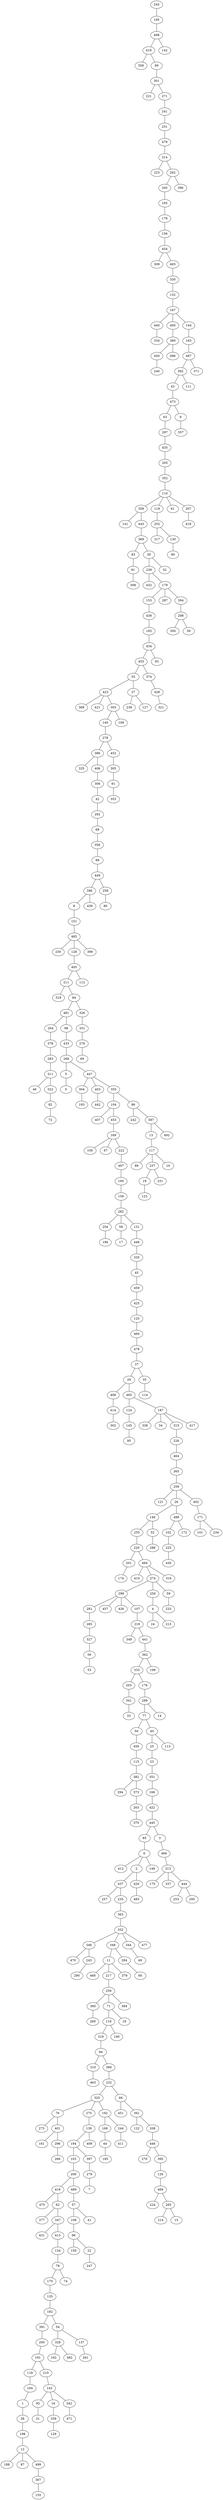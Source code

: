 graph G {
  245;
  195;
  498;
  419;
  358;
  99;
  301;
  221;
  271;
  241;
  251;
  479;
  314;
  223;
  262;
  345;
  165;
  178;
  156;
  454;
  309;
  493;
  330;
  132;
  167;
  440;
  334;
  400;
  380;
  450;
  240;
  496;
  144;
  163;
  487;
  392;
  43;
  473;
  63;
  297;
  435;
  205;
  352;
  110;
  359;
  141;
  443;
  369;
  83;
  81;
  308;
  30;
  239;
  432;
  179;
  153;
  438;
  183;
  434;
  455;
  55;
  423;
  368;
  421;
  303;
  140;
  278;
  386;
  325;
  406;
  306;
  42;
  292;
  68;
  356;
  88;
  449;
  286;
  8;
  151;
  485;
  230;
  128;
  405;
  211;
  318;
  84;
  481;
  204;
  378;
  283;
  311;
  46;
  322;
  82;
  72;
  98;
  433;
  268;
  5;
  0;
  447;
  304;
  193;
  403;
  442;
  355;
  104;
  407;
  453;
  169;
  100;
  67;
  222;
  497;
  160;
  159;
  282;
  254;
  196;
  58;
  17;
  131;
  448;
  335;
  45;
  459;
  425;
  125;
  460;
  478;
  37;
  29;
  408;
  414;
  302;
  465;
  124;
  145;
  95;
  187;
  338;
  34;
  315;
  226;
  464;
  365;
  256;
  121;
  26;
  146;
  255;
  220;
  201;
  174;
  494;
  410;
  274;
  299;
  281;
  285;
  327;
  56;
  53;
  457;
  426;
  107;
  219;
  349;
  441;
  362;
  333;
  203;
  341;
  33;
  176;
  289;
  77;
  50;
  456;
  115;
  382;
  294;
  373;
  263;
  370;
  40;
  25;
  23;
  351;
  166;
  422;
  445;
  85;
  6;
  412;
  2;
  437;
  257;
  235;
  363;
  332;
  346;
  470;
  243;
  290;
  348;
  11;
  468;
  217;
  259;
  360;
  269;
  71;
  116;
  319;
  94;
  310;
  463;
  366;
  232;
  320;
  76;
  273;
  401;
  161;
  296;
  266;
  275;
  139;
  194;
  103;
  209;
  416;
  475;
  62;
  377;
  347;
  431;
  413;
  134;
  78;
  170;
  135;
  182;
  391;
  200;
  191;
  118;
  164;
  1;
  38;
  198;
  12;
  188;
  87;
  499;
  367;
  155;
  210;
  143;
  92;
  31;
  16;
  339;
  129;
  342;
  471;
  54;
  328;
  162;
  482;
  137;
  261;
  74;
  489;
  57;
  108;
  96;
  150;
  22;
  247;
  41;
  397;
  279;
  7;
  409;
  192;
  168;
  44;
  185;
  244;
  411;
  66;
  451;
  361;
  122;
  208;
  446;
  270;
  395;
  126;
  469;
  224;
  265;
  214;
  15;
  190;
  18;
  384;
  379;
  284;
  60;
  344;
  49;
  477;
  420;
  483;
  148;
  3;
  466;
  313;
  175;
  337;
  444;
  253;
  295;
  113;
  14;
  199;
  250;
  4;
  24;
  213;
  59;
  233;
  316;
  52;
  288;
  488;
  102;
  225;
  430;
  172;
  402;
  171;
  101;
  234;
  417;
  35;
  114;
  86;
  242;
  387;
  13;
  117;
  89;
  237;
  19;
  123;
  231;
  10;
  492;
  326;
  331;
  276;
  69;
  112;
  399;
  439;
  258;
  80;
  452;
  305;
  91;
  353;
  109;
  27;
  238;
  127;
  374;
  428;
  321;
  93;
  287;
  394;
  298;
  300;
  39;
  32;
  119;
  252;
  317;
  130;
  90;
  61;
  207;
  418;
  9;
  357;
  111;
  371;
  396;
  142;
   245 -- 195;
   195 -- 498;
   498 -- 419;
   419 -- 358;
   419 -- 99;
   99 -- 301;
   301 -- 221;
   301 -- 271;
   271 -- 241;
   241 -- 251;
   251 -- 479;
   479 -- 314;
   314 -- 223;
   314 -- 262;
   262 -- 345;
   345 -- 165;
   165 -- 178;
   178 -- 156;
   156 -- 454;
   454 -- 309;
   454 -- 493;
   493 -- 330;
   330 -- 132;
   132 -- 167;
   167 -- 440;
   440 -- 334;
   167 -- 400;
   400 -- 380;
   380 -- 450;
   450 -- 240;
   380 -- 496;
   167 -- 144;
   144 -- 163;
   163 -- 487;
   487 -- 392;
   392 -- 43;
   43 -- 473;
   473 -- 63;
   63 -- 297;
   297 -- 435;
   435 -- 205;
   205 -- 352;
   352 -- 110;
   110 -- 359;
   359 -- 141;
   359 -- 443;
   443 -- 369;
   369 -- 83;
   83 -- 81;
   81 -- 308;
   369 -- 30;
   30 -- 239;
   239 -- 432;
   239 -- 179;
   179 -- 153;
   153 -- 438;
   438 -- 183;
   183 -- 434;
   434 -- 455;
   455 -- 55;
   55 -- 423;
   423 -- 368;
   423 -- 421;
   423 -- 303;
   303 -- 140;
   140 -- 278;
   278 -- 386;
   386 -- 325;
   386 -- 406;
   406 -- 306;
   306 -- 42;
   42 -- 292;
   292 -- 68;
   68 -- 356;
   356 -- 88;
   88 -- 449;
   449 -- 286;
   286 -- 8;
   8 -- 151;
   151 -- 485;
   485 -- 230;
   485 -- 128;
   128 -- 405;
   405 -- 211;
   211 -- 318;
   211 -- 84;
   84 -- 481;
   481 -- 204;
   204 -- 378;
   378 -- 283;
   283 -- 311;
   311 -- 46;
   311 -- 322;
   322 -- 82;
   82 -- 72;
   481 -- 98;
   98 -- 433;
   433 -- 268;
   268 -- 5;
   5 -- 0;
   268 -- 447;
   447 -- 304;
   304 -- 193;
   447 -- 403;
   403 -- 442;
   447 -- 355;
   355 -- 104;
   104 -- 407;
   104 -- 453;
   453 -- 169;
   169 -- 100;
   169 -- 67;
   169 -- 222;
   222 -- 497;
   497 -- 160;
   160 -- 159;
   159 -- 282;
   282 -- 254;
   254 -- 196;
   282 -- 58;
   58 -- 17;
   282 -- 131;
   131 -- 448;
   448 -- 335;
   335 -- 45;
   45 -- 459;
   459 -- 425;
   425 -- 125;
   125 -- 460;
   460 -- 478;
   478 -- 37;
   37 -- 29;
   29 -- 408;
   408 -- 414;
   414 -- 302;
   29 -- 465;
   465 -- 124;
   124 -- 145;
   145 -- 95;
   465 -- 187;
   187 -- 338;
   187 -- 34;
   187 -- 315;
   315 -- 226;
   226 -- 464;
   464 -- 365;
   365 -- 256;
   256 -- 121;
   256 -- 26;
   26 -- 146;
   146 -- 255;
   255 -- 220;
   220 -- 201;
   201 -- 174;
   220 -- 494;
   494 -- 410;
   494 -- 274;
   274 -- 299;
   299 -- 281;
   281 -- 285;
   285 -- 327;
   327 -- 56;
   56 -- 53;
   299 -- 457;
   299 -- 426;
   299 -- 107;
   107 -- 219;
   219 -- 349;
   219 -- 441;
   441 -- 362;
   362 -- 333;
   333 -- 203;
   203 -- 341;
   341 -- 33;
   333 -- 176;
   176 -- 289;
   289 -- 77;
   77 -- 50;
   50 -- 456;
   456 -- 115;
   115 -- 382;
   382 -- 294;
   382 -- 373;
   373 -- 263;
   263 -- 370;
   77 -- 40;
   40 -- 25;
   25 -- 23;
   23 -- 351;
   351 -- 166;
   166 -- 422;
   422 -- 445;
   445 -- 85;
   85 -- 6;
   6 -- 412;
   6 -- 2;
   2 -- 437;
   437 -- 257;
   437 -- 235;
   235 -- 363;
   363 -- 332;
   332 -- 346;
   346 -- 470;
   346 -- 243;
   243 -- 290;
   332 -- 348;
   348 -- 11;
   11 -- 468;
   11 -- 217;
   217 -- 259;
   259 -- 360;
   360 -- 269;
   259 -- 71;
   71 -- 116;
   116 -- 319;
   319 -- 94;
   94 -- 310;
   310 -- 463;
   94 -- 366;
   366 -- 232;
   232 -- 320;
   320 -- 76;
   76 -- 273;
   76 -- 401;
   401 -- 161;
   401 -- 296;
   296 -- 266;
   320 -- 275;
   275 -- 139;
   139 -- 194;
   194 -- 103;
   103 -- 209;
   209 -- 416;
   416 -- 475;
   416 -- 62;
   62 -- 377;
   62 -- 347;
   347 -- 431;
   347 -- 413;
   413 -- 134;
   134 -- 78;
   78 -- 170;
   170 -- 135;
   135 -- 182;
   182 -- 391;
   391 -- 200;
   200 -- 191;
   191 -- 118;
   118 -- 164;
   164 -- 1;
   1 -- 38;
   38 -- 198;
   198 -- 12;
   12 -- 188;
   12 -- 87;
   12 -- 499;
   499 -- 367;
   367 -- 155;
   191 -- 210;
   210 -- 143;
   143 -- 92;
   92 -- 31;
   143 -- 16;
   16 -- 339;
   339 -- 129;
   143 -- 342;
   342 -- 471;
   182 -- 54;
   54 -- 328;
   328 -- 162;
   328 -- 482;
   54 -- 137;
   137 -- 261;
   78 -- 74;
   209 -- 489;
   489 -- 57;
   57 -- 108;
   108 -- 96;
   96 -- 150;
   96 -- 22;
   22 -- 247;
   57 -- 41;
   194 -- 397;
   397 -- 279;
   279 -- 7;
   139 -- 409;
   320 -- 192;
   192 -- 168;
   168 -- 44;
   44 -- 185;
   192 -- 244;
   244 -- 411;
   232 -- 66;
   66 -- 451;
   66 -- 361;
   361 -- 122;
   361 -- 208;
   208 -- 446;
   446 -- 270;
   446 -- 395;
   395 -- 126;
   126 -- 469;
   469 -- 224;
   469 -- 265;
   265 -- 214;
   265 -- 15;
   116 -- 190;
   71 -- 18;
   259 -- 384;
   11 -- 379;
   348 -- 284;
   284 -- 60;
   332 -- 344;
   344 -- 49;
   332 -- 477;
   2 -- 420;
   420 -- 483;
   6 -- 148;
   445 -- 3;
   3 -- 466;
   466 -- 313;
   313 -- 175;
   313 -- 337;
   313 -- 444;
   444 -- 253;
   444 -- 295;
   40 -- 113;
   289 -- 14;
   362 -- 199;
   274 -- 250;
   250 -- 4;
   4 -- 24;
   4 -- 213;
   274 -- 59;
   59 -- 233;
   494 -- 316;
   146 -- 52;
   52 -- 288;
   26 -- 488;
   488 -- 102;
   102 -- 225;
   225 -- 430;
   488 -- 172;
   256 -- 402;
   402 -- 171;
   171 -- 101;
   171 -- 234;
   187 -- 417;
   37 -- 35;
   35 -- 114;
   355 -- 86;
   86 -- 242;
   86 -- 387;
   387 -- 13;
   13 -- 117;
   117 -- 89;
   117 -- 237;
   237 -- 19;
   19 -- 123;
   237 -- 231;
   117 -- 10;
   387 -- 492;
   84 -- 326;
   326 -- 331;
   331 -- 276;
   276 -- 69;
   405 -- 112;
   485 -- 399;
   286 -- 439;
   449 -- 258;
   258 -- 80;
   278 -- 452;
   452 -- 305;
   305 -- 91;
   91 -- 353;
   303 -- 109;
   55 -- 27;
   27 -- 238;
   27 -- 127;
   455 -- 374;
   374 -- 428;
   428 -- 321;
   434 -- 93;
   179 -- 287;
   179 -- 394;
   394 -- 298;
   298 -- 300;
   298 -- 39;
   30 -- 32;
   110 -- 119;
   119 -- 252;
   252 -- 317;
   252 -- 130;
   130 -- 90;
   110 -- 61;
   110 -- 207;
   207 -- 418;
   473 -- 9;
   9 -- 357;
   392 -- 111;
   487 -- 371;
   262 -- 396;
   498 -- 142;
}
